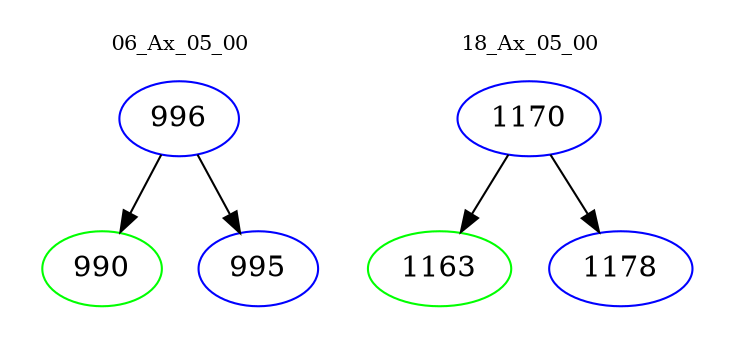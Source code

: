 digraph{
subgraph cluster_0 {
color = white
label = "06_Ax_05_00";
fontsize=10;
T0_996 [label="996", color="blue"]
T0_996 -> T0_990 [color="black"]
T0_990 [label="990", color="green"]
T0_996 -> T0_995 [color="black"]
T0_995 [label="995", color="blue"]
}
subgraph cluster_1 {
color = white
label = "18_Ax_05_00";
fontsize=10;
T1_1170 [label="1170", color="blue"]
T1_1170 -> T1_1163 [color="black"]
T1_1163 [label="1163", color="green"]
T1_1170 -> T1_1178 [color="black"]
T1_1178 [label="1178", color="blue"]
}
}
